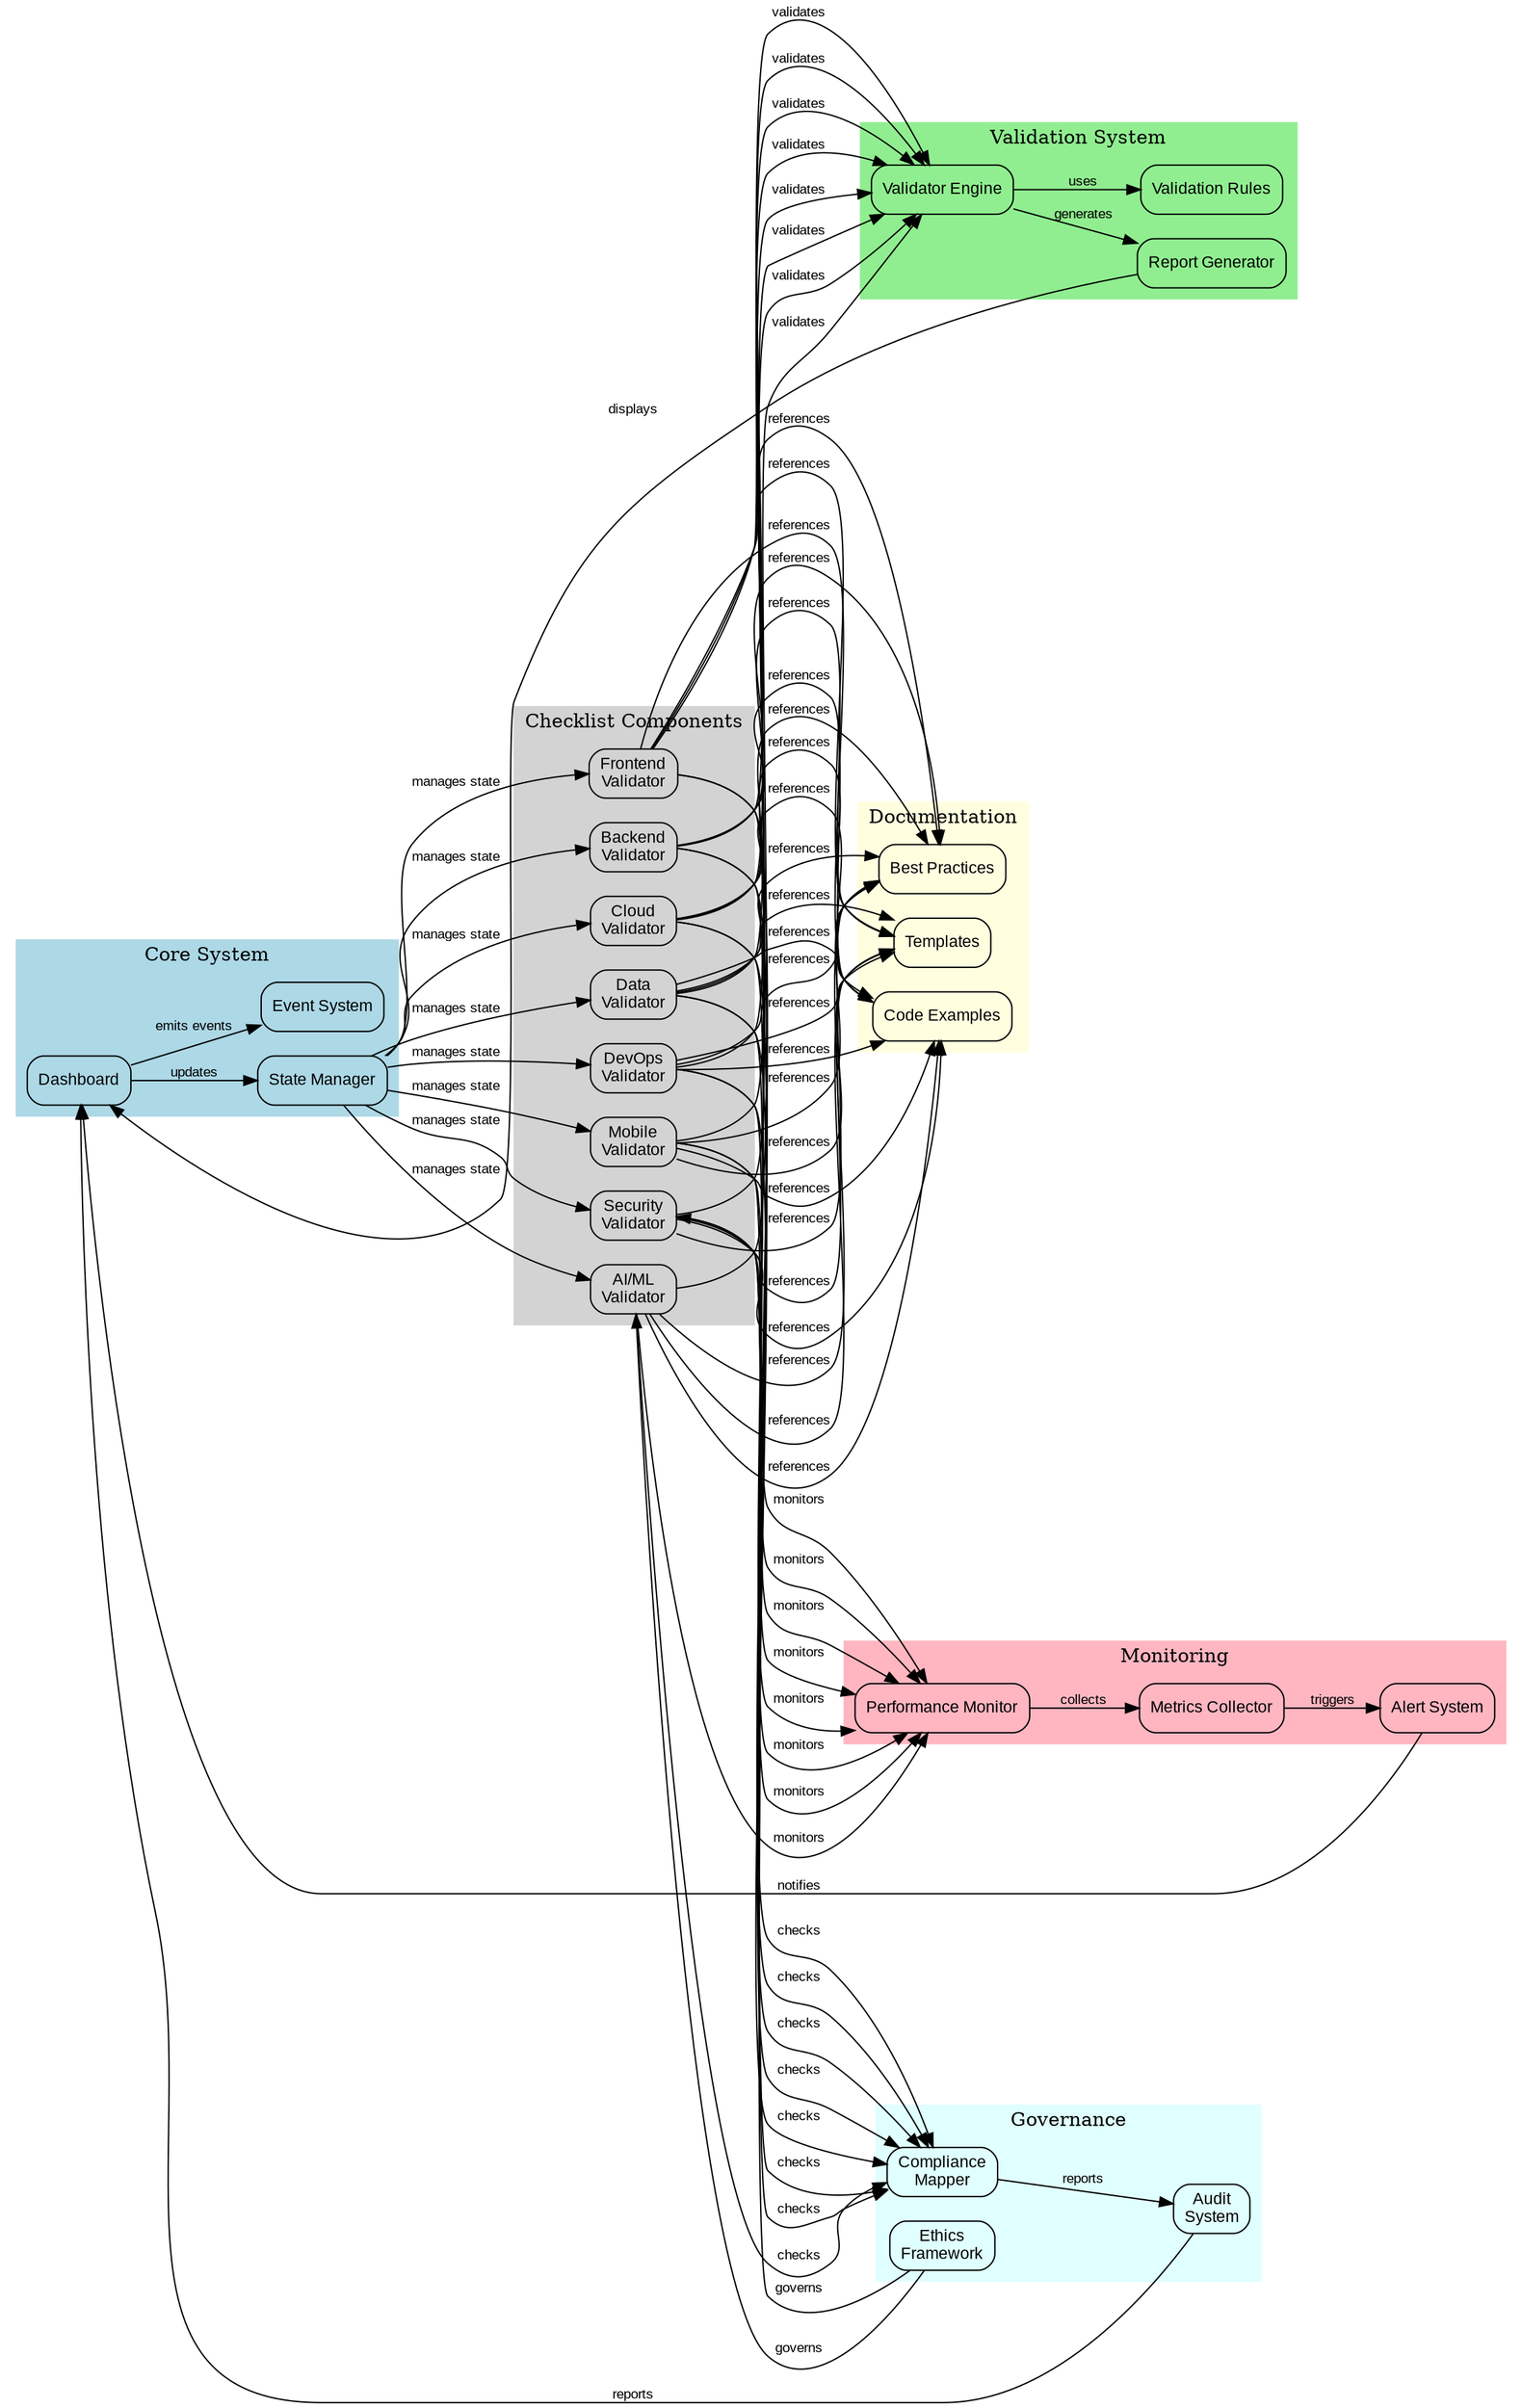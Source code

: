 digraph G {
    rankdir=LR;
    node [shape=box, style=rounded, fontname="Arial", fontsize=12];
    edge [fontname="Arial", fontsize=10];

    /* Core Components */
    subgraph cluster_0 {
        label="Core System";
        style=filled;
        color=lightblue;
        
        Dashboard [label="Dashboard"];
        StateManager [label="State Manager"];
        EventSystem [label="Event System"];
    }

    /* Validation System */
    subgraph cluster_1 {
        label="Validation System";
        style=filled;
        color=lightgreen;
        
        Validator [label="Validator Engine"];
        Rules [label="Validation Rules"];
        Reporter [label="Report Generator"];
    }

    /* Documentation System */
    subgraph cluster_2 {
        label="Documentation";
        style=filled;
        color=lightyellow;
        
        Guides [label="Best Practices"];
        Templates [label="Templates"];
        Examples [label="Code Examples"];
    }

    /* Monitoring System */
    subgraph cluster_3 {
        label="Monitoring";
        style=filled;
        color=lightpink;
        
        Monitor [label="Performance Monitor"];
        Metrics [label="Metrics Collector"];
        Alerts [label="Alert System"];
    }

    /* Checklist Components */
    subgraph cluster_4 {
        label="Checklist Components";
        style=filled;
        color=lightgrey;
        
        Frontend [label="Frontend\nValidator"];
        Backend [label="Backend\nValidator"];
        Cloud [label="Cloud\nValidator"];
        Data [label="Data\nValidator"];
        DevOps [label="DevOps\nValidator"];
        Mobile [label="Mobile\nValidator"];
        Security [label="Security\nValidator"];
        AIML [label="AI/ML\nValidator"];
    }

    /* Governance System */
    subgraph cluster_5 {
        label="Governance";
        style=filled;
        color=lightcyan;
        
        Compliance [label="Compliance\nMapper"];
        Ethics [label="Ethics\nFramework"];
        Auditor [label="Audit\nSystem"];
    }

    /* Relationships */
    Dashboard -> StateManager [label="updates"];
    Dashboard -> EventSystem [label="emits events"];
    
    StateManager -> {Frontend Backend Cloud Data DevOps Mobile Security AIML} [label="manages state"];
    
    {Frontend Backend Cloud Data DevOps Mobile Security AIML} -> Validator [label="validates"];
    Validator -> Rules [label="uses"];
    Validator -> Reporter [label="generates"];
    Reporter -> Dashboard [label="displays"];
    
    {Frontend Backend Cloud Data DevOps Mobile Security AIML} -> Monitor [label="monitors"];
    Monitor -> Metrics [label="collects"];
    Metrics -> Alerts [label="triggers"];
    Alerts -> Dashboard [label="notifies"];
    
    {Frontend Backend Cloud Data DevOps Mobile Security AIML} -> {Guides Templates Examples} [label="references"];
    
    {Frontend Backend Cloud Data DevOps Mobile Security AIML} -> Compliance [label="checks"];
    Compliance -> Auditor [label="reports"];
    Ethics -> {AIML Security} [label="governs"];
    Auditor -> Dashboard [label="reports"];
}
